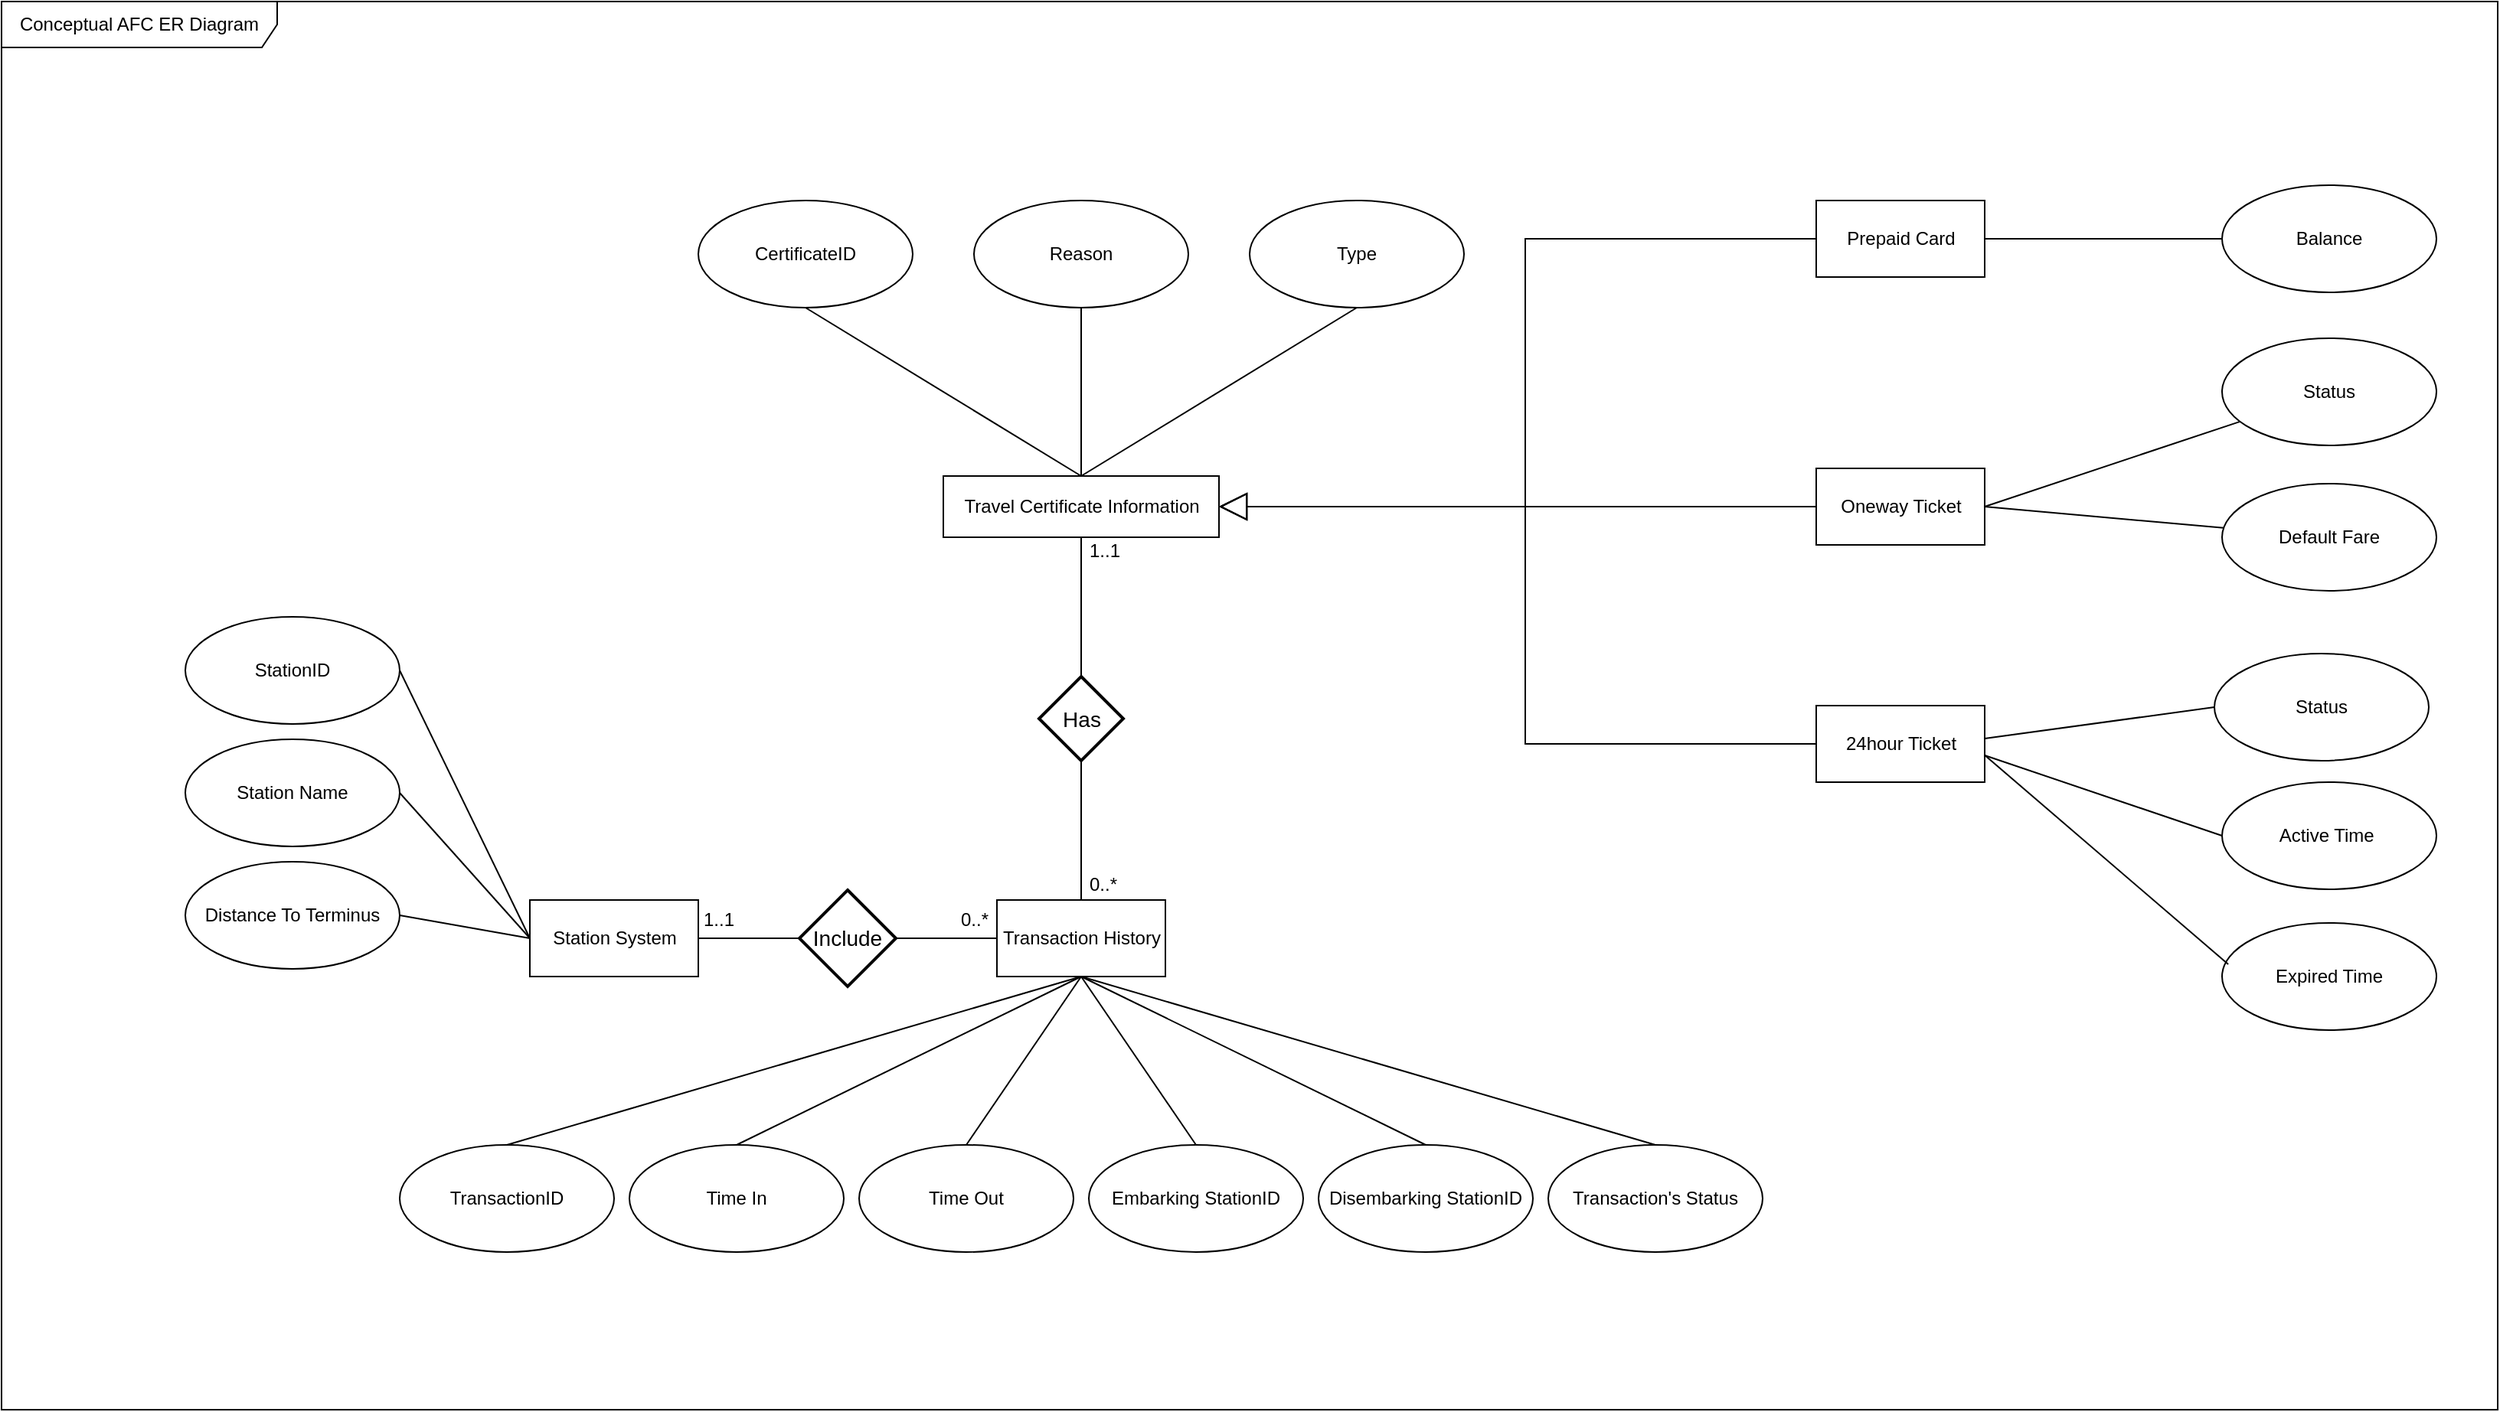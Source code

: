<mxfile version="12.3.8" type="device" pages="1"><diagram id="IIVnU5TS93NYjTbu1rzC" name="Page-1"><mxGraphModel dx="2204" dy="594" grid="1" gridSize="10" guides="1" tooltips="1" connect="1" arrows="1" fold="1" page="1" pageScale="1" pageWidth="1169" pageHeight="827" math="0" shadow="0"><root><mxCell id="0"/><mxCell id="1" parent="0"/><mxCell id="9WDU5_tVH0Kmsjpy-VmY-76" value="&lt;span class=&quot;fontstyle0&quot;&gt;Conceptual AFC ER Diagram&lt;br&gt;&lt;/span&gt;" style="shape=umlFrame;whiteSpace=wrap;html=1;width=180;height=30;" parent="1" vertex="1"><mxGeometry x="-455" y="10" width="1630" height="920" as="geometry"/></mxCell><mxCell id="9WDU5_tVH0Kmsjpy-VmY-21" style="edgeStyle=orthogonalEdgeStyle;rounded=0;orthogonalLoop=1;jettySize=auto;html=1;exitX=0.5;exitY=1;exitDx=0;exitDy=0;entryX=0.5;entryY=0;entryDx=0;entryDy=0;endArrow=none;endFill=0;strokeColor=#000000;" parent="1" source="9WDU5_tVH0Kmsjpy-VmY-58" target="9WDU5_tVH0Kmsjpy-VmY-20" edge="1"><mxGeometry relative="1" as="geometry"/></mxCell><mxCell id="9WDU5_tVH0Kmsjpy-VmY-73" value="0..*" style="text;html=1;resizable=0;points=[];align=center;verticalAlign=middle;labelBackgroundColor=#ffffff;" parent="9WDU5_tVH0Kmsjpy-VmY-21" vertex="1" connectable="0"><mxGeometry x="0.764" y="1" relative="1" as="geometry"><mxPoint x="13" as="offset"/></mxGeometry></mxCell><mxCell id="9WDU5_tVH0Kmsjpy-VmY-35" style="edgeStyle=none;rounded=0;orthogonalLoop=1;jettySize=auto;html=1;exitX=0.5;exitY=0;exitDx=0;exitDy=0;startArrow=none;startFill=0;endArrow=none;endFill=0;strokeColor=#000000;" parent="1" source="9WDU5_tVH0Kmsjpy-VmY-15" target="9WDU5_tVH0Kmsjpy-VmY-33" edge="1"><mxGeometry relative="1" as="geometry"/></mxCell><mxCell id="9WDU5_tVH0Kmsjpy-VmY-15" value="Travel Certificate Information" style="html=1;" parent="1" vertex="1"><mxGeometry x="160" y="320" width="180" height="40" as="geometry"/></mxCell><mxCell id="9WDU5_tVH0Kmsjpy-VmY-44" style="edgeStyle=none;rounded=0;orthogonalLoop=1;jettySize=auto;html=1;exitX=0.5;exitY=1;exitDx=0;exitDy=0;entryX=0.5;entryY=0;entryDx=0;entryDy=0;startArrow=none;startFill=0;endArrow=none;endFill=0;strokeColor=#000000;" parent="1" source="9WDU5_tVH0Kmsjpy-VmY-20" target="9WDU5_tVH0Kmsjpy-VmY-38" edge="1"><mxGeometry relative="1" as="geometry"/></mxCell><mxCell id="9WDU5_tVH0Kmsjpy-VmY-45" style="edgeStyle=none;rounded=0;orthogonalLoop=1;jettySize=auto;html=1;exitX=0.5;exitY=1;exitDx=0;exitDy=0;entryX=0.5;entryY=0;entryDx=0;entryDy=0;startArrow=none;startFill=0;endArrow=none;endFill=0;strokeColor=#000000;" parent="1" source="9WDU5_tVH0Kmsjpy-VmY-20" target="9WDU5_tVH0Kmsjpy-VmY-39" edge="1"><mxGeometry relative="1" as="geometry"/></mxCell><mxCell id="9WDU5_tVH0Kmsjpy-VmY-46" style="edgeStyle=none;rounded=0;orthogonalLoop=1;jettySize=auto;html=1;exitX=0.5;exitY=1;exitDx=0;exitDy=0;entryX=0.5;entryY=0;entryDx=0;entryDy=0;startArrow=none;startFill=0;endArrow=none;endFill=0;strokeColor=#000000;" parent="1" source="9WDU5_tVH0Kmsjpy-VmY-20" target="9WDU5_tVH0Kmsjpy-VmY-40" edge="1"><mxGeometry relative="1" as="geometry"/></mxCell><mxCell id="9WDU5_tVH0Kmsjpy-VmY-47" style="edgeStyle=none;rounded=0;orthogonalLoop=1;jettySize=auto;html=1;exitX=0.5;exitY=1;exitDx=0;exitDy=0;entryX=0.5;entryY=0;entryDx=0;entryDy=0;startArrow=none;startFill=0;endArrow=none;endFill=0;strokeColor=#000000;" parent="1" source="9WDU5_tVH0Kmsjpy-VmY-20" target="9WDU5_tVH0Kmsjpy-VmY-41" edge="1"><mxGeometry relative="1" as="geometry"/></mxCell><mxCell id="9WDU5_tVH0Kmsjpy-VmY-48" style="edgeStyle=none;rounded=0;orthogonalLoop=1;jettySize=auto;html=1;exitX=0.5;exitY=1;exitDx=0;exitDy=0;entryX=0.5;entryY=0;entryDx=0;entryDy=0;startArrow=none;startFill=0;endArrow=none;endFill=0;strokeColor=#000000;" parent="1" source="9WDU5_tVH0Kmsjpy-VmY-20" target="9WDU5_tVH0Kmsjpy-VmY-42" edge="1"><mxGeometry relative="1" as="geometry"/></mxCell><mxCell id="9WDU5_tVH0Kmsjpy-VmY-49" style="edgeStyle=none;rounded=0;orthogonalLoop=1;jettySize=auto;html=1;exitX=0.5;exitY=1;exitDx=0;exitDy=0;entryX=0.5;entryY=0;entryDx=0;entryDy=0;startArrow=none;startFill=0;endArrow=none;endFill=0;strokeColor=#000000;" parent="1" source="9WDU5_tVH0Kmsjpy-VmY-20" target="9WDU5_tVH0Kmsjpy-VmY-43" edge="1"><mxGeometry relative="1" as="geometry"/></mxCell><mxCell id="9WDU5_tVH0Kmsjpy-VmY-20" value="Transaction History" style="html=1;" parent="1" vertex="1"><mxGeometry x="195" y="597" width="110" height="50" as="geometry"/></mxCell><mxCell id="9WDU5_tVH0Kmsjpy-VmY-50" style="edgeStyle=orthogonalEdgeStyle;rounded=0;orthogonalLoop=1;jettySize=auto;html=1;exitX=0;exitY=0.5;exitDx=0;exitDy=0;entryX=1;entryY=0.5;entryDx=0;entryDy=0;startArrow=none;startFill=0;endArrow=block;endFill=0;strokeColor=#000000;endSize=16;" parent="1" source="9WDU5_tVH0Kmsjpy-VmY-22" target="9WDU5_tVH0Kmsjpy-VmY-15" edge="1"><mxGeometry relative="1" as="geometry"/></mxCell><mxCell id="kaxGdYkLXSey3qa5f71B-2" style="edgeStyle=orthogonalEdgeStyle;rounded=0;orthogonalLoop=1;jettySize=auto;html=1;exitX=1;exitY=0.5;exitDx=0;exitDy=0;entryX=0;entryY=0.5;entryDx=0;entryDy=0;endArrow=none;endFill=0;" parent="1" source="9WDU5_tVH0Kmsjpy-VmY-22" target="kaxGdYkLXSey3qa5f71B-1" edge="1"><mxGeometry relative="1" as="geometry"/></mxCell><mxCell id="9WDU5_tVH0Kmsjpy-VmY-22" value="Prepaid Card" style="html=1;" parent="1" vertex="1"><mxGeometry x="730" y="140" width="110" height="50" as="geometry"/></mxCell><mxCell id="9WDU5_tVH0Kmsjpy-VmY-30" style="rounded=0;orthogonalLoop=1;jettySize=auto;html=1;exitX=1;exitY=0.5;exitDx=0;exitDy=0;startArrow=none;startFill=0;endArrow=none;endFill=0;strokeColor=#000000;" parent="1" source="9WDU5_tVH0Kmsjpy-VmY-23" target="9WDU5_tVH0Kmsjpy-VmY-26" edge="1"><mxGeometry relative="1" as="geometry"/></mxCell><mxCell id="9WDU5_tVH0Kmsjpy-VmY-31" style="rounded=0;orthogonalLoop=1;jettySize=auto;html=1;exitX=1;exitY=0.5;exitDx=0;exitDy=0;startArrow=none;startFill=0;endArrow=none;endFill=0;strokeColor=#000000;" parent="1" source="9WDU5_tVH0Kmsjpy-VmY-23" target="9WDU5_tVH0Kmsjpy-VmY-27" edge="1"><mxGeometry relative="1" as="geometry"/></mxCell><mxCell id="9WDU5_tVH0Kmsjpy-VmY-51" style="edgeStyle=orthogonalEdgeStyle;rounded=0;orthogonalLoop=1;jettySize=auto;html=1;exitX=0;exitY=0.5;exitDx=0;exitDy=0;startArrow=none;startFill=0;endArrow=block;endFill=0;strokeColor=#000000;endSize=16;" parent="1" source="9WDU5_tVH0Kmsjpy-VmY-23" edge="1"><mxGeometry relative="1" as="geometry"><mxPoint x="340" y="340" as="targetPoint"/></mxGeometry></mxCell><mxCell id="9WDU5_tVH0Kmsjpy-VmY-23" value="Oneway Ticket" style="html=1;" parent="1" vertex="1"><mxGeometry x="730" y="315" width="110" height="50" as="geometry"/></mxCell><mxCell id="9WDU5_tVH0Kmsjpy-VmY-52" style="edgeStyle=orthogonalEdgeStyle;rounded=0;orthogonalLoop=1;jettySize=auto;html=1;exitX=0;exitY=0.5;exitDx=0;exitDy=0;entryX=1;entryY=0.5;entryDx=0;entryDy=0;startArrow=none;startFill=0;endArrow=block;endFill=0;strokeColor=#000000;endSize=16;" parent="1" source="9WDU5_tVH0Kmsjpy-VmY-24" target="9WDU5_tVH0Kmsjpy-VmY-15" edge="1"><mxGeometry relative="1" as="geometry"/></mxCell><mxCell id="9WDU5_tVH0Kmsjpy-VmY-24" value="24hour Ticket" style="html=1;" parent="1" vertex="1"><mxGeometry x="730" y="470" width="110" height="50" as="geometry"/></mxCell><mxCell id="9WDU5_tVH0Kmsjpy-VmY-26" value="Status" style="ellipse;whiteSpace=wrap;html=1;" parent="1" vertex="1"><mxGeometry x="995" y="230" width="140" height="70" as="geometry"/></mxCell><mxCell id="9WDU5_tVH0Kmsjpy-VmY-27" value="Default Fare" style="ellipse;whiteSpace=wrap;html=1;" parent="1" vertex="1"><mxGeometry x="995" y="325" width="140" height="70" as="geometry"/></mxCell><mxCell id="9WDU5_tVH0Kmsjpy-VmY-36" style="edgeStyle=none;rounded=0;orthogonalLoop=1;jettySize=auto;html=1;exitX=0.5;exitY=1;exitDx=0;exitDy=0;entryX=0.5;entryY=0;entryDx=0;entryDy=0;startArrow=none;startFill=0;endArrow=none;endFill=0;strokeColor=#000000;" parent="1" source="9WDU5_tVH0Kmsjpy-VmY-32" target="9WDU5_tVH0Kmsjpy-VmY-15" edge="1"><mxGeometry relative="1" as="geometry"/></mxCell><mxCell id="9WDU5_tVH0Kmsjpy-VmY-32" value="CertificateID" style="ellipse;whiteSpace=wrap;html=1;" parent="1" vertex="1"><mxGeometry y="140" width="140" height="70" as="geometry"/></mxCell><mxCell id="9WDU5_tVH0Kmsjpy-VmY-33" value="Reason" style="ellipse;whiteSpace=wrap;html=1;" parent="1" vertex="1"><mxGeometry x="180" y="140" width="140" height="70" as="geometry"/></mxCell><mxCell id="9WDU5_tVH0Kmsjpy-VmY-37" style="edgeStyle=none;rounded=0;orthogonalLoop=1;jettySize=auto;html=1;exitX=0.5;exitY=1;exitDx=0;exitDy=0;startArrow=none;startFill=0;endArrow=none;endFill=0;strokeColor=#000000;" parent="1" source="9WDU5_tVH0Kmsjpy-VmY-34" edge="1"><mxGeometry relative="1" as="geometry"><mxPoint x="250" y="320" as="targetPoint"/></mxGeometry></mxCell><mxCell id="9WDU5_tVH0Kmsjpy-VmY-34" value="Type" style="ellipse;whiteSpace=wrap;html=1;" parent="1" vertex="1"><mxGeometry x="360" y="140" width="140" height="70" as="geometry"/></mxCell><mxCell id="9WDU5_tVH0Kmsjpy-VmY-38" value="TransactionID" style="ellipse;whiteSpace=wrap;html=1;" parent="1" vertex="1"><mxGeometry x="-195" y="757" width="140" height="70" as="geometry"/></mxCell><mxCell id="9WDU5_tVH0Kmsjpy-VmY-39" value="Time In" style="ellipse;whiteSpace=wrap;html=1;" parent="1" vertex="1"><mxGeometry x="-45" y="757" width="140" height="70" as="geometry"/></mxCell><mxCell id="9WDU5_tVH0Kmsjpy-VmY-40" value="Time Out" style="ellipse;whiteSpace=wrap;html=1;" parent="1" vertex="1"><mxGeometry x="105" y="757" width="140" height="70" as="geometry"/></mxCell><mxCell id="9WDU5_tVH0Kmsjpy-VmY-41" value="Embarking StationID" style="ellipse;whiteSpace=wrap;html=1;" parent="1" vertex="1"><mxGeometry x="255" y="757" width="140" height="70" as="geometry"/></mxCell><mxCell id="9WDU5_tVH0Kmsjpy-VmY-42" value="Disembarking StationID" style="ellipse;whiteSpace=wrap;html=1;" parent="1" vertex="1"><mxGeometry x="405" y="757" width="140" height="70" as="geometry"/></mxCell><mxCell id="9WDU5_tVH0Kmsjpy-VmY-43" value="Transaction's Status&lt;br&gt;" style="ellipse;whiteSpace=wrap;html=1;" parent="1" vertex="1"><mxGeometry x="555" y="757" width="140" height="70" as="geometry"/></mxCell><mxCell id="9WDU5_tVH0Kmsjpy-VmY-65" style="edgeStyle=orthogonalEdgeStyle;rounded=0;orthogonalLoop=1;jettySize=auto;html=1;exitX=1;exitY=0.5;exitDx=0;exitDy=0;entryX=0;entryY=0.5;entryDx=0;entryDy=0;startArrow=none;startFill=0;endArrow=none;endFill=0;endSize=16;strokeColor=#000000;strokeWidth=1;" parent="1" source="9WDU5_tVH0Kmsjpy-VmY-54" target="9WDU5_tVH0Kmsjpy-VmY-64" edge="1"><mxGeometry relative="1" as="geometry"/></mxCell><mxCell id="9WDU5_tVH0Kmsjpy-VmY-69" style="edgeStyle=none;rounded=0;orthogonalLoop=1;jettySize=auto;html=1;exitX=0;exitY=0.5;exitDx=0;exitDy=0;entryX=1;entryY=0.5;entryDx=0;entryDy=0;startArrow=none;startFill=0;endArrow=none;endFill=0;endSize=16;strokeColor=#000000;strokeWidth=1;" parent="1" source="9WDU5_tVH0Kmsjpy-VmY-54" target="9WDU5_tVH0Kmsjpy-VmY-56" edge="1"><mxGeometry relative="1" as="geometry"/></mxCell><mxCell id="9WDU5_tVH0Kmsjpy-VmY-70" style="edgeStyle=none;rounded=0;orthogonalLoop=1;jettySize=auto;html=1;exitX=0;exitY=0.5;exitDx=0;exitDy=0;entryX=1;entryY=0.5;entryDx=0;entryDy=0;startArrow=none;startFill=0;endArrow=none;endFill=0;endSize=16;strokeColor=#000000;strokeWidth=1;" parent="1" source="9WDU5_tVH0Kmsjpy-VmY-54" target="9WDU5_tVH0Kmsjpy-VmY-57" edge="1"><mxGeometry relative="1" as="geometry"/></mxCell><mxCell id="9WDU5_tVH0Kmsjpy-VmY-54" value="Station System" style="html=1;" parent="1" vertex="1"><mxGeometry x="-110" y="597" width="110" height="50" as="geometry"/></mxCell><mxCell id="9WDU5_tVH0Kmsjpy-VmY-67" style="rounded=0;orthogonalLoop=1;jettySize=auto;html=1;exitX=1;exitY=0.5;exitDx=0;exitDy=0;entryX=0;entryY=0.5;entryDx=0;entryDy=0;startArrow=none;startFill=0;endArrow=none;endFill=0;endSize=16;strokeColor=#000000;strokeWidth=1;" parent="1" source="9WDU5_tVH0Kmsjpy-VmY-55" target="9WDU5_tVH0Kmsjpy-VmY-54" edge="1"><mxGeometry relative="1" as="geometry"/></mxCell><mxCell id="9WDU5_tVH0Kmsjpy-VmY-55" value="StationID" style="ellipse;whiteSpace=wrap;html=1;" parent="1" vertex="1"><mxGeometry x="-335" y="412" width="140" height="70" as="geometry"/></mxCell><mxCell id="9WDU5_tVH0Kmsjpy-VmY-56" value="Station Name" style="ellipse;whiteSpace=wrap;html=1;" parent="1" vertex="1"><mxGeometry x="-335" y="492" width="140" height="70" as="geometry"/></mxCell><mxCell id="9WDU5_tVH0Kmsjpy-VmY-57" value="Distance To Terminus" style="ellipse;whiteSpace=wrap;html=1;" parent="1" vertex="1"><mxGeometry x="-335" y="572" width="140" height="70" as="geometry"/></mxCell><mxCell id="9WDU5_tVH0Kmsjpy-VmY-58" value="Has" style="shape=rhombus;strokeWidth=2;fontSize=17;perimeter=rhombusPerimeter;whiteSpace=wrap;html=1;align=center;fontSize=14;" parent="1" vertex="1"><mxGeometry x="222.5" y="451" width="55" height="55" as="geometry"/></mxCell><mxCell id="9WDU5_tVH0Kmsjpy-VmY-59" style="edgeStyle=orthogonalEdgeStyle;rounded=0;orthogonalLoop=1;jettySize=auto;html=1;exitX=0.5;exitY=1;exitDx=0;exitDy=0;entryX=0.5;entryY=0;entryDx=0;entryDy=0;endArrow=none;endFill=0;strokeColor=#000000;" parent="1" source="9WDU5_tVH0Kmsjpy-VmY-15" target="9WDU5_tVH0Kmsjpy-VmY-58" edge="1"><mxGeometry relative="1" as="geometry"><mxPoint x="250" y="487" as="sourcePoint"/><mxPoint x="250" y="597" as="targetPoint"/></mxGeometry></mxCell><mxCell id="9WDU5_tVH0Kmsjpy-VmY-71" value="1..1" style="text;html=1;resizable=0;points=[];align=center;verticalAlign=middle;labelBackgroundColor=#ffffff;" parent="9WDU5_tVH0Kmsjpy-VmY-59" vertex="1" connectable="0"><mxGeometry x="-0.745" y="-2" relative="1" as="geometry"><mxPoint x="17" y="-3" as="offset"/></mxGeometry></mxCell><mxCell id="9WDU5_tVH0Kmsjpy-VmY-74" value="0..*" style="text;html=1;resizable=0;points=[];align=center;verticalAlign=middle;labelBackgroundColor=#ffffff;" parent="9WDU5_tVH0Kmsjpy-VmY-59" vertex="1" connectable="0"><mxGeometry x="-0.745" y="-2" relative="1" as="geometry"><mxPoint x="-68" y="238" as="offset"/></mxGeometry></mxCell><mxCell id="9WDU5_tVH0Kmsjpy-VmY-75" value="1..1" style="text;html=1;resizable=0;points=[];align=center;verticalAlign=middle;labelBackgroundColor=#ffffff;" parent="9WDU5_tVH0Kmsjpy-VmY-59" vertex="1" connectable="0"><mxGeometry x="-0.745" y="-2" relative="1" as="geometry"><mxPoint x="-235" y="238" as="offset"/></mxGeometry></mxCell><mxCell id="9WDU5_tVH0Kmsjpy-VmY-66" style="edgeStyle=orthogonalEdgeStyle;rounded=0;orthogonalLoop=1;jettySize=auto;html=1;exitX=1;exitY=0.5;exitDx=0;exitDy=0;entryX=0;entryY=0.5;entryDx=0;entryDy=0;startArrow=none;startFill=0;endArrow=none;endFill=0;endSize=16;strokeColor=#000000;strokeWidth=1;" parent="1" source="9WDU5_tVH0Kmsjpy-VmY-64" target="9WDU5_tVH0Kmsjpy-VmY-20" edge="1"><mxGeometry relative="1" as="geometry"/></mxCell><mxCell id="9WDU5_tVH0Kmsjpy-VmY-64" value="Include" style="shape=rhombus;strokeWidth=2;fontSize=17;perimeter=rhombusPerimeter;whiteSpace=wrap;html=1;align=center;fontSize=14;" parent="1" vertex="1"><mxGeometry x="66" y="590.5" width="63" height="63" as="geometry"/></mxCell><mxCell id="53a0ERz882PGDiZ0Y2IB-1" value="Active Time&amp;nbsp;" style="ellipse;whiteSpace=wrap;html=1;" parent="1" vertex="1"><mxGeometry x="995" y="520" width="140" height="70" as="geometry"/></mxCell><mxCell id="53a0ERz882PGDiZ0Y2IB-2" value="Expired Time" style="ellipse;whiteSpace=wrap;html=1;" parent="1" vertex="1"><mxGeometry x="995" y="612" width="140" height="70" as="geometry"/></mxCell><mxCell id="53a0ERz882PGDiZ0Y2IB-3" style="rounded=0;orthogonalLoop=1;jettySize=auto;html=1;startArrow=none;startFill=0;endArrow=none;endFill=0;strokeColor=#000000;entryX=0;entryY=0.5;entryDx=0;entryDy=0;" parent="1" edge="1" target="53a0ERz882PGDiZ0Y2IB-1"><mxGeometry relative="1" as="geometry"><mxPoint x="840" y="502.5" as="sourcePoint"/><mxPoint x="994.756" y="487.415" as="targetPoint"/></mxGeometry></mxCell><mxCell id="53a0ERz882PGDiZ0Y2IB-4" style="rounded=0;orthogonalLoop=1;jettySize=auto;html=1;startArrow=none;startFill=0;endArrow=none;endFill=0;strokeColor=#000000;entryX=0.029;entryY=0.386;entryDx=0;entryDy=0;entryPerimeter=0;exitX=1;exitY=0.647;exitDx=0;exitDy=0;exitPerimeter=0;" parent="1" source="9WDU5_tVH0Kmsjpy-VmY-24" target="53a0ERz882PGDiZ0Y2IB-2" edge="1"><mxGeometry relative="1" as="geometry"><mxPoint x="850" y="502.355" as="sourcePoint"/><mxPoint x="1004.756" y="494.915" as="targetPoint"/></mxGeometry></mxCell><mxCell id="kaxGdYkLXSey3qa5f71B-1" value="Balance" style="ellipse;whiteSpace=wrap;html=1;" parent="1" vertex="1"><mxGeometry x="995" y="130" width="140" height="70" as="geometry"/></mxCell><mxCell id="m0bcS1hVD1iGKM9QOLlv-1" value="Status" style="ellipse;whiteSpace=wrap;html=1;" vertex="1" parent="1"><mxGeometry x="990" y="436" width="140" height="70" as="geometry"/></mxCell><mxCell id="m0bcS1hVD1iGKM9QOLlv-2" style="rounded=0;orthogonalLoop=1;jettySize=auto;html=1;exitX=1;exitY=0.5;exitDx=0;exitDy=0;startArrow=none;startFill=0;endArrow=none;endFill=0;strokeColor=#000000;entryX=0;entryY=0.5;entryDx=0;entryDy=0;" edge="1" parent="1" target="m0bcS1hVD1iGKM9QOLlv-1"><mxGeometry relative="1" as="geometry"><mxPoint x="840" y="491.5" as="sourcePoint"/><mxPoint x="1006.756" y="435.915" as="targetPoint"/></mxGeometry></mxCell></root></mxGraphModel></diagram></mxfile>